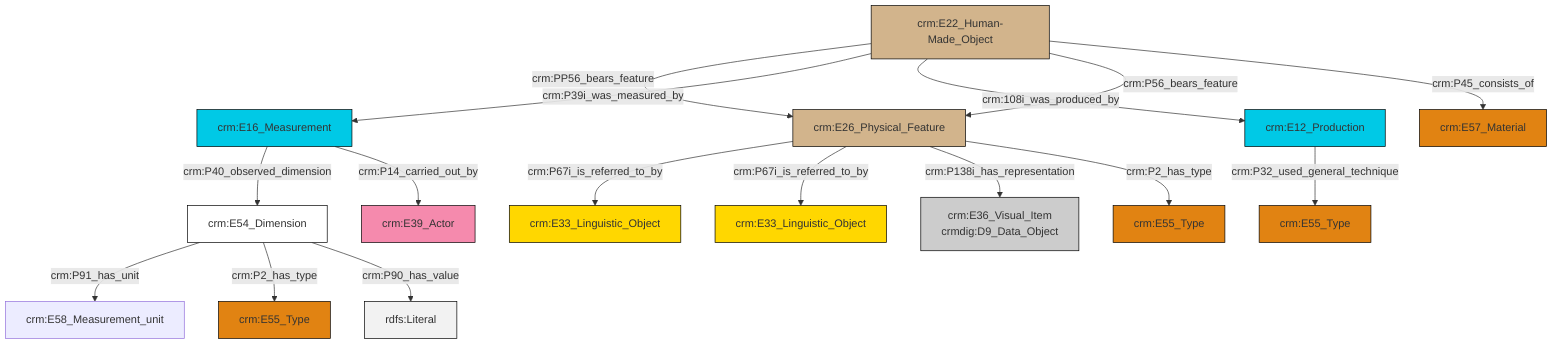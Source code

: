 graph TD
classDef Literal fill:#f2f2f2,stroke:#000000;
classDef CRM_Entity fill:#FFFFFF,stroke:#000000;
classDef Temporal_Entity fill:#00C9E6, stroke:#000000;
classDef Type fill:#E18312, stroke:#000000;
classDef Time-Span fill:#2C9C91, stroke:#000000;
classDef Appellation fill:#FFEB7F, stroke:#000000;
classDef Place fill:#008836, stroke:#000000;
classDef Persistent_Item fill:#B266B2, stroke:#000000;
classDef Conceptual_Object fill:#FFD700, stroke:#000000;
classDef Physical_Thing fill:#D2B48C, stroke:#000000;
classDef Actor fill:#f58aad, stroke:#000000;
classDef PC_Classes fill:#4ce600, stroke:#000000;
classDef Multi fill:#cccccc,stroke:#000000;

2["crm:E16_Measurement"]:::Temporal_Entity -->|crm:P40_observed_dimension| 3["crm:E54_Dimension"]:::CRM_Entity
4["crm:E26_Physical_Feature"]:::Physical_Thing -->|crm:P67i_is_referred_to_by| 8["crm:E33_Linguistic_Object"]:::Conceptual_Object
4["crm:E26_Physical_Feature"]:::Physical_Thing -->|crm:P67i_is_referred_to_by| 0["crm:E33_Linguistic_Object"]:::Conceptual_Object
4["crm:E26_Physical_Feature"]:::Physical_Thing -->|crm:P138i_has_representation| 9["crm:E36_Visual_Item<br>crmdig:D9_Data_Object"]:::Multi
13["crm:E22_Human-Made_Object"]:::Physical_Thing -->|crm:PP56_bears_feature| 4["crm:E26_Physical_Feature"]:::Physical_Thing
13["crm:E22_Human-Made_Object"]:::Physical_Thing -->|crm:P39i_was_measured_by| 2["crm:E16_Measurement"]:::Temporal_Entity
13["crm:E22_Human-Made_Object"]:::Physical_Thing -->|crm:108i_was_produced_by| 11["crm:E12_Production"]:::Temporal_Entity
13["crm:E22_Human-Made_Object"]:::Physical_Thing -->|crm:P56_bears_feature| 4["crm:E26_Physical_Feature"]:::Physical_Thing
13["crm:E22_Human-Made_Object"]:::Physical_Thing -->|crm:P45_consists_of| 14["crm:E57_Material"]:::Type
3["crm:E54_Dimension"]:::CRM_Entity -->|crm:P91_has_unit| 16["crm:E58_Measurement_unit"]:::Default
3["crm:E54_Dimension"]:::CRM_Entity -->|crm:P2_has_type| 17["crm:E55_Type"]:::Type
2["crm:E16_Measurement"]:::Temporal_Entity -->|crm:P14_carried_out_by| 6["crm:E39_Actor"]:::Actor
3["crm:E54_Dimension"]:::CRM_Entity -->|crm:P90_has_value| 29[rdfs:Literal]:::Literal
4["crm:E26_Physical_Feature"]:::Physical_Thing -->|crm:P2_has_type| 27["crm:E55_Type"]:::Type
11["crm:E12_Production"]:::Temporal_Entity -->|crm:P32_used_general_technique| 25["crm:E55_Type"]:::Type